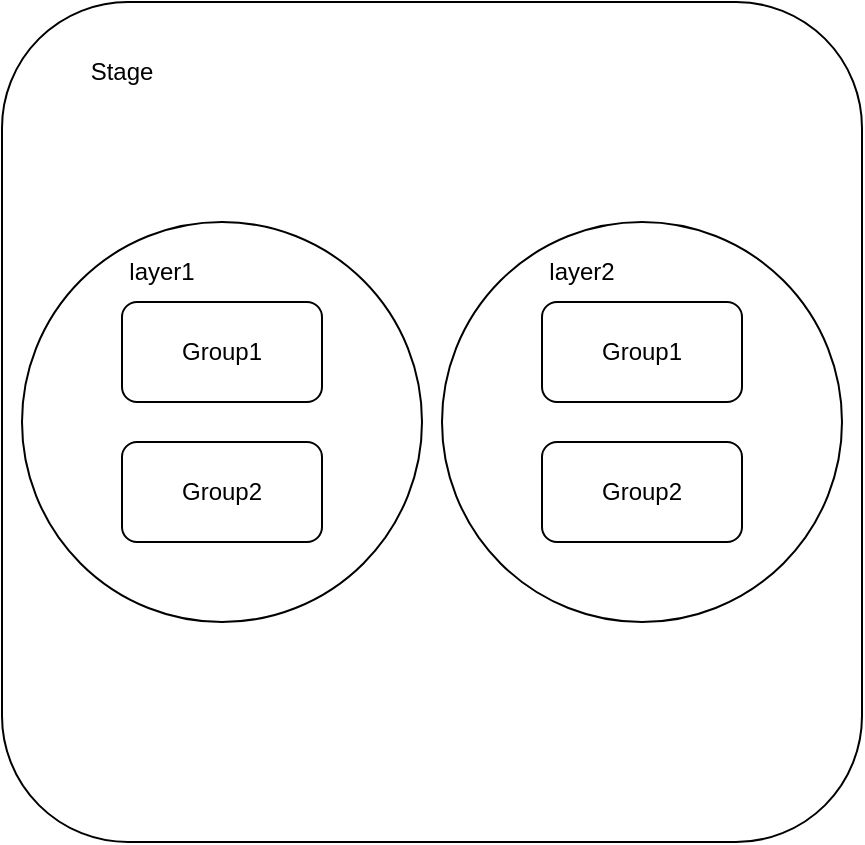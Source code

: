 <mxfile version="21.3.8" type="github">
  <diagram name="第 1 页" id="PfSyWoBBg24kj4uT59He">
    <mxGraphModel dx="1050" dy="541" grid="1" gridSize="10" guides="1" tooltips="1" connect="1" arrows="1" fold="1" page="1" pageScale="1" pageWidth="827" pageHeight="1169" math="0" shadow="0">
      <root>
        <mxCell id="0" />
        <mxCell id="1" parent="0" />
        <mxCell id="dhq7uheQSDIa8uEoO7Hp-1" value="" style="rounded=1;whiteSpace=wrap;html=1;" vertex="1" parent="1">
          <mxGeometry x="170" y="110" width="430" height="420" as="geometry" />
        </mxCell>
        <mxCell id="dhq7uheQSDIa8uEoO7Hp-2" value="Stage" style="text;html=1;strokeColor=none;fillColor=none;align=center;verticalAlign=middle;whiteSpace=wrap;rounded=0;" vertex="1" parent="1">
          <mxGeometry x="200" y="130" width="60" height="30" as="geometry" />
        </mxCell>
        <mxCell id="dhq7uheQSDIa8uEoO7Hp-3" value="" style="ellipse;whiteSpace=wrap;html=1;aspect=fixed;" vertex="1" parent="1">
          <mxGeometry x="180" y="220" width="200" height="200" as="geometry" />
        </mxCell>
        <mxCell id="dhq7uheQSDIa8uEoO7Hp-4" value="" style="ellipse;whiteSpace=wrap;html=1;aspect=fixed;" vertex="1" parent="1">
          <mxGeometry x="390" y="220" width="200" height="200" as="geometry" />
        </mxCell>
        <mxCell id="dhq7uheQSDIa8uEoO7Hp-5" value="layer1" style="text;html=1;strokeColor=none;fillColor=none;align=center;verticalAlign=middle;whiteSpace=wrap;rounded=0;" vertex="1" parent="1">
          <mxGeometry x="220" y="230" width="60" height="30" as="geometry" />
        </mxCell>
        <mxCell id="dhq7uheQSDIa8uEoO7Hp-6" value="layer2" style="text;html=1;strokeColor=none;fillColor=none;align=center;verticalAlign=middle;whiteSpace=wrap;rounded=0;" vertex="1" parent="1">
          <mxGeometry x="430" y="230" width="60" height="30" as="geometry" />
        </mxCell>
        <mxCell id="dhq7uheQSDIa8uEoO7Hp-7" value="" style="rounded=1;whiteSpace=wrap;html=1;" vertex="1" parent="1">
          <mxGeometry x="230" y="260" width="100" height="50" as="geometry" />
        </mxCell>
        <mxCell id="dhq7uheQSDIa8uEoO7Hp-8" value="Group1" style="text;html=1;strokeColor=none;fillColor=none;align=center;verticalAlign=middle;whiteSpace=wrap;rounded=0;" vertex="1" parent="1">
          <mxGeometry x="250" y="270" width="60" height="30" as="geometry" />
        </mxCell>
        <mxCell id="dhq7uheQSDIa8uEoO7Hp-9" value="Group1" style="rounded=1;whiteSpace=wrap;html=1;" vertex="1" parent="1">
          <mxGeometry x="440" y="260" width="100" height="50" as="geometry" />
        </mxCell>
        <mxCell id="dhq7uheQSDIa8uEoO7Hp-10" value="Group2" style="rounded=1;whiteSpace=wrap;html=1;" vertex="1" parent="1">
          <mxGeometry x="230" y="330" width="100" height="50" as="geometry" />
        </mxCell>
        <mxCell id="dhq7uheQSDIa8uEoO7Hp-11" value="Group2" style="rounded=1;whiteSpace=wrap;html=1;" vertex="1" parent="1">
          <mxGeometry x="440" y="330" width="100" height="50" as="geometry" />
        </mxCell>
      </root>
    </mxGraphModel>
  </diagram>
</mxfile>
